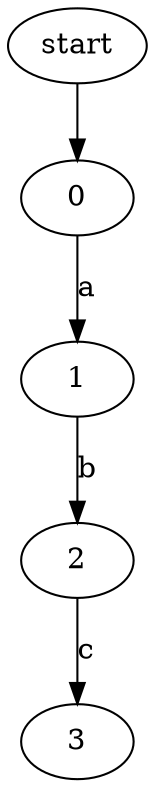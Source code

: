 digraph Input {
    start -> 0;
	0 -> 1 [label = "a"];
	1 -> 2 [label = "b"];
	2 -> 3 [label = "c"];
}